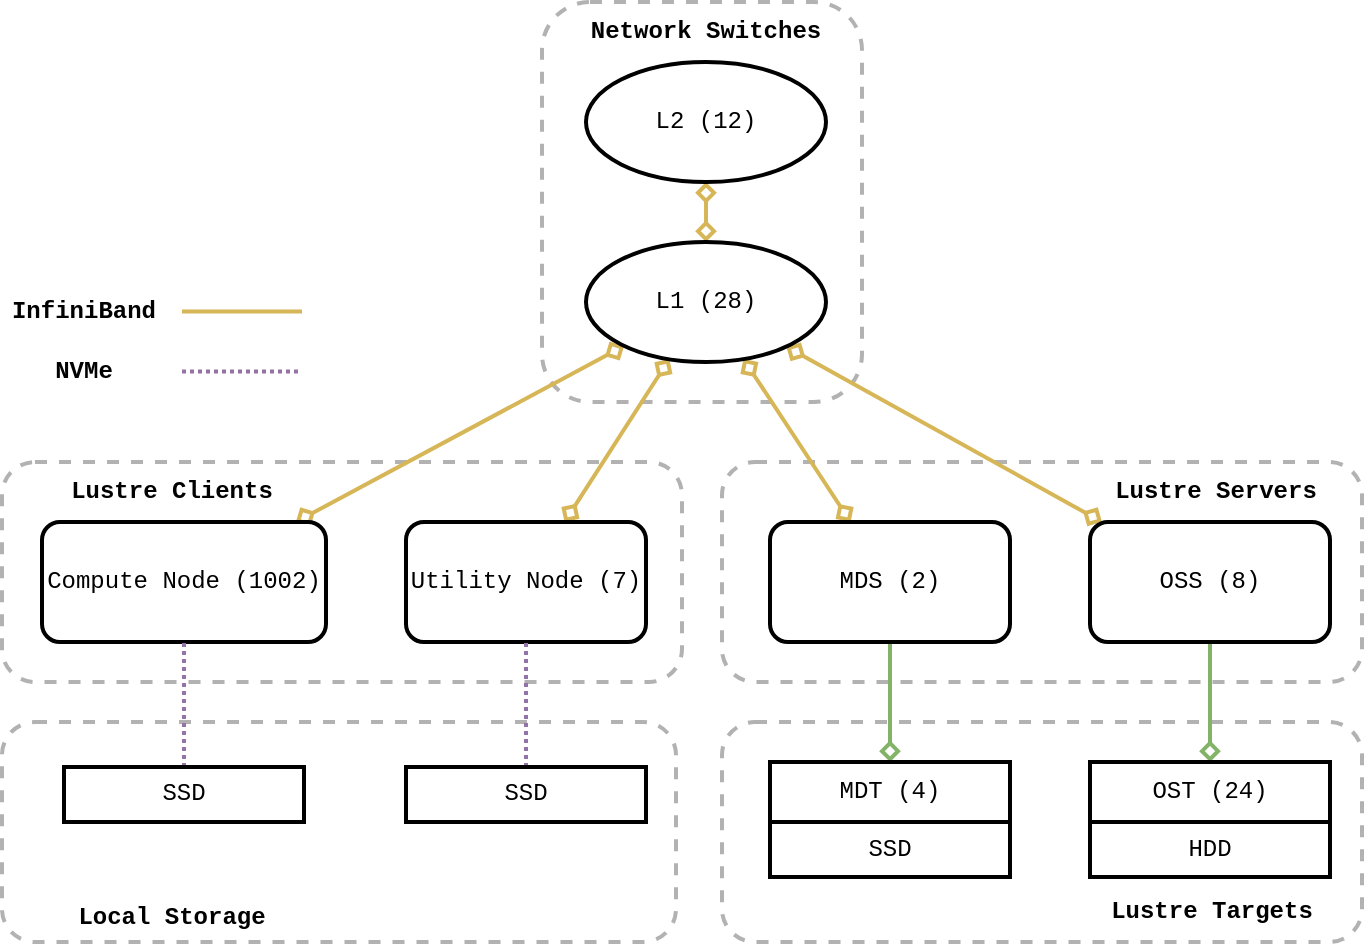 <mxfile version="20.3.0" type="device"><diagram id="cZtzG4HCl-h1a30lhiyW" name="Page-1"><mxGraphModel dx="1146" dy="703" grid="1" gridSize="10" guides="1" tooltips="1" connect="1" arrows="1" fold="1" page="1" pageScale="1" pageWidth="583" pageHeight="827" math="0" shadow="0"><root><mxCell id="0"/><mxCell id="1" parent="0"/><mxCell id="tInKsXTvpb9vDPB5dNnP-7" value="" style="rounded=1;whiteSpace=wrap;html=1;fillColor=none;dashed=1;fontColor=#333333;strokeColor=#666666;sketch=0;strokeWidth=2;fontFamily=Courier New;opacity=50;" vertex="1" parent="1"><mxGeometry x="250" y="510" width="337" height="110" as="geometry"/></mxCell><mxCell id="hEmYDtIvb_l9eMRH4zTG-17" value="" style="rounded=1;whiteSpace=wrap;html=1;fillColor=none;dashed=1;fontColor=#333333;strokeColor=#666666;sketch=0;strokeWidth=2;fontFamily=Courier New;opacity=50;" parent="1" vertex="1"><mxGeometry x="250" y="380" width="340" height="110" as="geometry"/></mxCell><mxCell id="hEmYDtIvb_l9eMRH4zTG-18" value="" style="rounded=1;whiteSpace=wrap;html=1;dashed=1;fillColor=none;fontColor=#333333;strokeColor=#666666;sketch=0;strokeWidth=2;fontFamily=Courier New;opacity=50;" parent="1" vertex="1"><mxGeometry x="610" y="380" width="320" height="110" as="geometry"/></mxCell><mxCell id="hEmYDtIvb_l9eMRH4zTG-19" value="" style="rounded=1;whiteSpace=wrap;html=1;dashed=1;fillColor=none;fontColor=#333333;strokeColor=#666666;sketch=0;strokeWidth=2;fontFamily=Courier New;opacity=50;" parent="1" vertex="1"><mxGeometry x="610" y="510" width="320" height="110" as="geometry"/></mxCell><mxCell id="hEmYDtIvb_l9eMRH4zTG-20" value="" style="rounded=1;whiteSpace=wrap;html=1;dashed=1;fillColor=none;shadow=0;sketch=0;glass=0;fontColor=#333333;strokeColor=#666666;strokeWidth=2;fontFamily=Courier New;opacity=50;" parent="1" vertex="1"><mxGeometry x="520" y="150" width="160" height="200" as="geometry"/></mxCell><mxCell id="hEmYDtIvb_l9eMRH4zTG-6" style="rounded=0;orthogonalLoop=1;jettySize=auto;html=1;fillColor=#fff2cc;strokeColor=#d6b656;startArrow=diamond;startFill=0;endArrow=diamond;endFill=0;strokeWidth=2;fontFamily=Courier New;" parent="1" source="hEmYDtIvb_l9eMRH4zTG-1" target="hEmYDtIvb_l9eMRH4zTG-5" edge="1"><mxGeometry relative="1" as="geometry"/></mxCell><mxCell id="hEmYDtIvb_l9eMRH4zTG-1" value="Compute Node (1002)" style="rounded=1;whiteSpace=wrap;html=1;strokeWidth=2;fontFamily=Courier New;" parent="1" vertex="1"><mxGeometry x="270" y="410" width="142" height="60" as="geometry"/></mxCell><mxCell id="hEmYDtIvb_l9eMRH4zTG-7" style="edgeStyle=none;rounded=0;orthogonalLoop=1;jettySize=auto;html=1;fillColor=#fff2cc;strokeColor=#d6b656;endArrow=diamond;endFill=0;strokeWidth=2;startArrow=diamond;startFill=0;fontFamily=Courier New;" parent="1" source="hEmYDtIvb_l9eMRH4zTG-2" target="hEmYDtIvb_l9eMRH4zTG-5" edge="1"><mxGeometry relative="1" as="geometry"/></mxCell><mxCell id="hEmYDtIvb_l9eMRH4zTG-2" value="Utility Node (7)" style="rounded=1;whiteSpace=wrap;html=1;strokeWidth=2;fontFamily=Courier New;" parent="1" vertex="1"><mxGeometry x="452" y="410" width="120" height="60" as="geometry"/></mxCell><mxCell id="hEmYDtIvb_l9eMRH4zTG-8" style="edgeStyle=none;rounded=0;orthogonalLoop=1;jettySize=auto;html=1;fillColor=#fff2cc;strokeColor=#d6b656;endArrow=diamond;endFill=0;strokeWidth=2;startArrow=diamond;startFill=0;fontFamily=Courier New;" parent="1" source="hEmYDtIvb_l9eMRH4zTG-3" target="hEmYDtIvb_l9eMRH4zTG-5" edge="1"><mxGeometry relative="1" as="geometry"/></mxCell><mxCell id="hEmYDtIvb_l9eMRH4zTG-14" style="edgeStyle=none;rounded=0;orthogonalLoop=1;jettySize=auto;html=1;fillColor=#d5e8d4;strokeColor=#82b366;endArrow=diamond;endFill=0;strokeWidth=2;fontFamily=Courier New;" parent="1" source="hEmYDtIvb_l9eMRH4zTG-3" target="hEmYDtIvb_l9eMRH4zTG-12" edge="1"><mxGeometry relative="1" as="geometry"/></mxCell><mxCell id="hEmYDtIvb_l9eMRH4zTG-3" value="MDS (2)" style="rounded=1;whiteSpace=wrap;html=1;strokeWidth=2;fontFamily=Courier New;" parent="1" vertex="1"><mxGeometry x="634" y="410" width="120" height="60" as="geometry"/></mxCell><mxCell id="hEmYDtIvb_l9eMRH4zTG-9" style="edgeStyle=none;rounded=0;orthogonalLoop=1;jettySize=auto;html=1;fillColor=#fff2cc;strokeColor=#d6b656;endArrow=diamond;endFill=0;strokeWidth=2;startArrow=diamond;startFill=0;fontFamily=Courier New;" parent="1" source="hEmYDtIvb_l9eMRH4zTG-4" target="hEmYDtIvb_l9eMRH4zTG-5" edge="1"><mxGeometry relative="1" as="geometry"/></mxCell><mxCell id="hEmYDtIvb_l9eMRH4zTG-15" style="edgeStyle=none;rounded=0;orthogonalLoop=1;jettySize=auto;html=1;entryX=0.5;entryY=0;entryDx=0;entryDy=0;fillColor=#d5e8d4;strokeColor=#82b366;endArrow=diamond;endFill=0;strokeWidth=2;fontFamily=Courier New;" parent="1" source="hEmYDtIvb_l9eMRH4zTG-4" target="hEmYDtIvb_l9eMRH4zTG-13" edge="1"><mxGeometry relative="1" as="geometry"/></mxCell><mxCell id="hEmYDtIvb_l9eMRH4zTG-4" value="OSS (8)" style="rounded=1;whiteSpace=wrap;html=1;strokeWidth=2;fontFamily=Courier New;" parent="1" vertex="1"><mxGeometry x="794" y="410" width="120" height="60" as="geometry"/></mxCell><mxCell id="hEmYDtIvb_l9eMRH4zTG-25" style="rounded=0;orthogonalLoop=1;jettySize=auto;html=1;strokeWidth=2;endArrow=diamond;endFill=0;startArrow=diamond;startFill=0;fillColor=#fff2cc;strokeColor=#d6b656;fontFamily=Courier New;" parent="1" source="hEmYDtIvb_l9eMRH4zTG-5" target="hEmYDtIvb_l9eMRH4zTG-24" edge="1"><mxGeometry relative="1" as="geometry"/></mxCell><mxCell id="hEmYDtIvb_l9eMRH4zTG-5" value="&lt;div&gt;L1&amp;nbsp;&lt;span style=&quot;background-color: initial;&quot;&gt;(28)&lt;/span&gt;&lt;/div&gt;" style="ellipse;whiteSpace=wrap;html=1;fontFamily=Courier New;fontSize=12;fontColor=default;align=center;strokeColor=default;strokeWidth=2;fillColor=default;" parent="1" vertex="1"><mxGeometry x="542" y="270" width="120" height="60" as="geometry"/></mxCell><mxCell id="hEmYDtIvb_l9eMRH4zTG-12" value="MDT (4)" style="rounded=0;whiteSpace=wrap;html=1;fontFamily=Courier New;fontSize=12;fontColor=default;align=center;strokeColor=default;strokeWidth=2;fillColor=default;" parent="1" vertex="1"><mxGeometry x="634" y="530" width="120" height="30" as="geometry"/></mxCell><mxCell id="hEmYDtIvb_l9eMRH4zTG-13" value="OST (24)" style="rounded=0;whiteSpace=wrap;html=1;fontFamily=Courier New;fontSize=12;fontColor=default;align=center;strokeColor=default;strokeWidth=2;fillColor=default;" parent="1" vertex="1"><mxGeometry x="794" y="530" width="120" height="30" as="geometry"/></mxCell><mxCell id="hEmYDtIvb_l9eMRH4zTG-21" value="Lustre Servers" style="text;html=1;strokeColor=none;fillColor=none;align=center;verticalAlign=middle;whiteSpace=wrap;rounded=0;dashed=1;fontFamily=Courier New;fontStyle=1" parent="1" vertex="1"><mxGeometry x="800" y="380" width="114" height="30" as="geometry"/></mxCell><mxCell id="hEmYDtIvb_l9eMRH4zTG-22" value="&lt;div&gt;Lustre Clients&lt;/div&gt;" style="text;html=1;strokeColor=none;fillColor=none;align=center;verticalAlign=middle;whiteSpace=wrap;rounded=0;dashed=1;fontFamily=Courier New;fontStyle=1" parent="1" vertex="1"><mxGeometry x="270" y="380" width="130" height="30" as="geometry"/></mxCell><mxCell id="hEmYDtIvb_l9eMRH4zTG-23" value="Lustre Targets" style="text;html=1;strokeColor=none;fillColor=none;align=center;verticalAlign=middle;whiteSpace=wrap;rounded=0;dashed=1;fontFamily=Courier New;fontStyle=1" parent="1" vertex="1"><mxGeometry x="794" y="590" width="122" height="30" as="geometry"/></mxCell><mxCell id="hEmYDtIvb_l9eMRH4zTG-24" value="L2 (12)" style="ellipse;whiteSpace=wrap;html=1;fontFamily=Courier New;fontSize=12;fontColor=default;align=center;strokeColor=default;strokeWidth=2;fillColor=default;" parent="1" vertex="1"><mxGeometry x="542" y="180" width="120" height="60" as="geometry"/></mxCell><mxCell id="hEmYDtIvb_l9eMRH4zTG-26" value="Network Switches" style="text;html=1;strokeColor=none;fillColor=none;align=center;verticalAlign=middle;whiteSpace=wrap;rounded=0;fontFamily=Courier New;fontStyle=1" parent="1" vertex="1"><mxGeometry x="542" y="150" width="120" height="30" as="geometry"/></mxCell><mxCell id="hEmYDtIvb_l9eMRH4zTG-27" value="InfiniBand" style="text;html=1;strokeColor=none;fillColor=none;align=center;verticalAlign=middle;whiteSpace=wrap;rounded=0;shadow=0;glass=0;sketch=1;fontFamily=Courier New;fontStyle=1" parent="1" vertex="1"><mxGeometry x="250" y="290" width="82" height="30" as="geometry"/></mxCell><mxCell id="hEmYDtIvb_l9eMRH4zTG-28" value="" style="endArrow=none;html=1;rounded=0;fillColor=#fff2cc;strokeColor=#d6b656;strokeWidth=2;fontFamily=Courier New;" parent="1" edge="1"><mxGeometry width="50" height="50" relative="1" as="geometry"><mxPoint x="340" y="304.72" as="sourcePoint"/><mxPoint x="400" y="304.72" as="targetPoint"/></mxGeometry></mxCell><mxCell id="tInKsXTvpb9vDPB5dNnP-4" style="edgeStyle=orthogonalEdgeStyle;rounded=0;orthogonalLoop=1;jettySize=auto;html=1;fontFamily=Courier New;endArrow=none;endFill=0;strokeWidth=2;dashed=1;fillColor=#e1d5e7;strokeColor=#9673a6;dashPattern=1 1;exitX=0.5;exitY=0;exitDx=0;exitDy=0;" edge="1" parent="1" source="tInKsXTvpb9vDPB5dNnP-15" target="hEmYDtIvb_l9eMRH4zTG-1"><mxGeometry relative="1" as="geometry"><mxPoint x="341" y="532.5" as="sourcePoint"/></mxGeometry></mxCell><mxCell id="tInKsXTvpb9vDPB5dNnP-5" style="edgeStyle=orthogonalEdgeStyle;rounded=0;orthogonalLoop=1;jettySize=auto;html=1;fontFamily=Courier New;endArrow=none;endFill=0;strokeWidth=2;dashed=1;fillColor=#e1d5e7;strokeColor=#9673a6;dashPattern=1 1;" edge="1" parent="1" source="tInKsXTvpb9vDPB5dNnP-3" target="hEmYDtIvb_l9eMRH4zTG-2"><mxGeometry relative="1" as="geometry"/></mxCell><mxCell id="tInKsXTvpb9vDPB5dNnP-3" value="SSD" style="rounded=0;whiteSpace=wrap;html=1;fontFamily=Courier New;fontSize=12;fontColor=default;align=center;strokeColor=default;strokeWidth=2;fillColor=default;" vertex="1" parent="1"><mxGeometry x="452" y="532.5" width="120" height="27.5" as="geometry"/></mxCell><mxCell id="tInKsXTvpb9vDPB5dNnP-9" value="&lt;div&gt;Local Storage&lt;/div&gt;" style="text;html=1;strokeColor=none;fillColor=none;align=center;verticalAlign=middle;whiteSpace=wrap;rounded=0;dashed=1;fontFamily=Courier New;fontStyle=1" vertex="1" parent="1"><mxGeometry x="270" y="592.5" width="130" height="30" as="geometry"/></mxCell><mxCell id="tInKsXTvpb9vDPB5dNnP-11" value="NVMe" style="text;html=1;strokeColor=none;fillColor=none;align=center;verticalAlign=middle;whiteSpace=wrap;rounded=0;shadow=0;glass=0;sketch=1;fontFamily=Courier New;fontStyle=1" vertex="1" parent="1"><mxGeometry x="250" y="320" width="82" height="30" as="geometry"/></mxCell><mxCell id="tInKsXTvpb9vDPB5dNnP-12" value="" style="endArrow=none;html=1;rounded=0;fillColor=#e1d5e7;strokeColor=#9673a6;strokeWidth=2;fontFamily=Courier New;dashed=1;dashPattern=1 1;" edge="1" parent="1"><mxGeometry width="50" height="50" relative="1" as="geometry"><mxPoint x="340" y="334.72" as="sourcePoint"/><mxPoint x="400" y="334.72" as="targetPoint"/></mxGeometry></mxCell><mxCell id="tInKsXTvpb9vDPB5dNnP-15" value="SSD" style="rounded=0;whiteSpace=wrap;html=1;fontFamily=Courier New;fontSize=12;fontColor=default;align=center;strokeColor=default;strokeWidth=2;fillColor=default;" vertex="1" parent="1"><mxGeometry x="281" y="532.5" width="120" height="27.5" as="geometry"/></mxCell><mxCell id="tInKsXTvpb9vDPB5dNnP-16" value="SSD" style="rounded=0;whiteSpace=wrap;html=1;fontFamily=Courier New;fontSize=12;fontColor=default;align=center;strokeColor=default;strokeWidth=2;fillColor=default;" vertex="1" parent="1"><mxGeometry x="634" y="560" width="120" height="27.5" as="geometry"/></mxCell><mxCell id="tInKsXTvpb9vDPB5dNnP-17" value="HDD" style="rounded=0;whiteSpace=wrap;html=1;fontFamily=Courier New;fontSize=12;fontColor=default;align=center;strokeColor=default;strokeWidth=2;fillColor=default;" vertex="1" parent="1"><mxGeometry x="794" y="560" width="120" height="27.5" as="geometry"/></mxCell></root></mxGraphModel></diagram></mxfile>